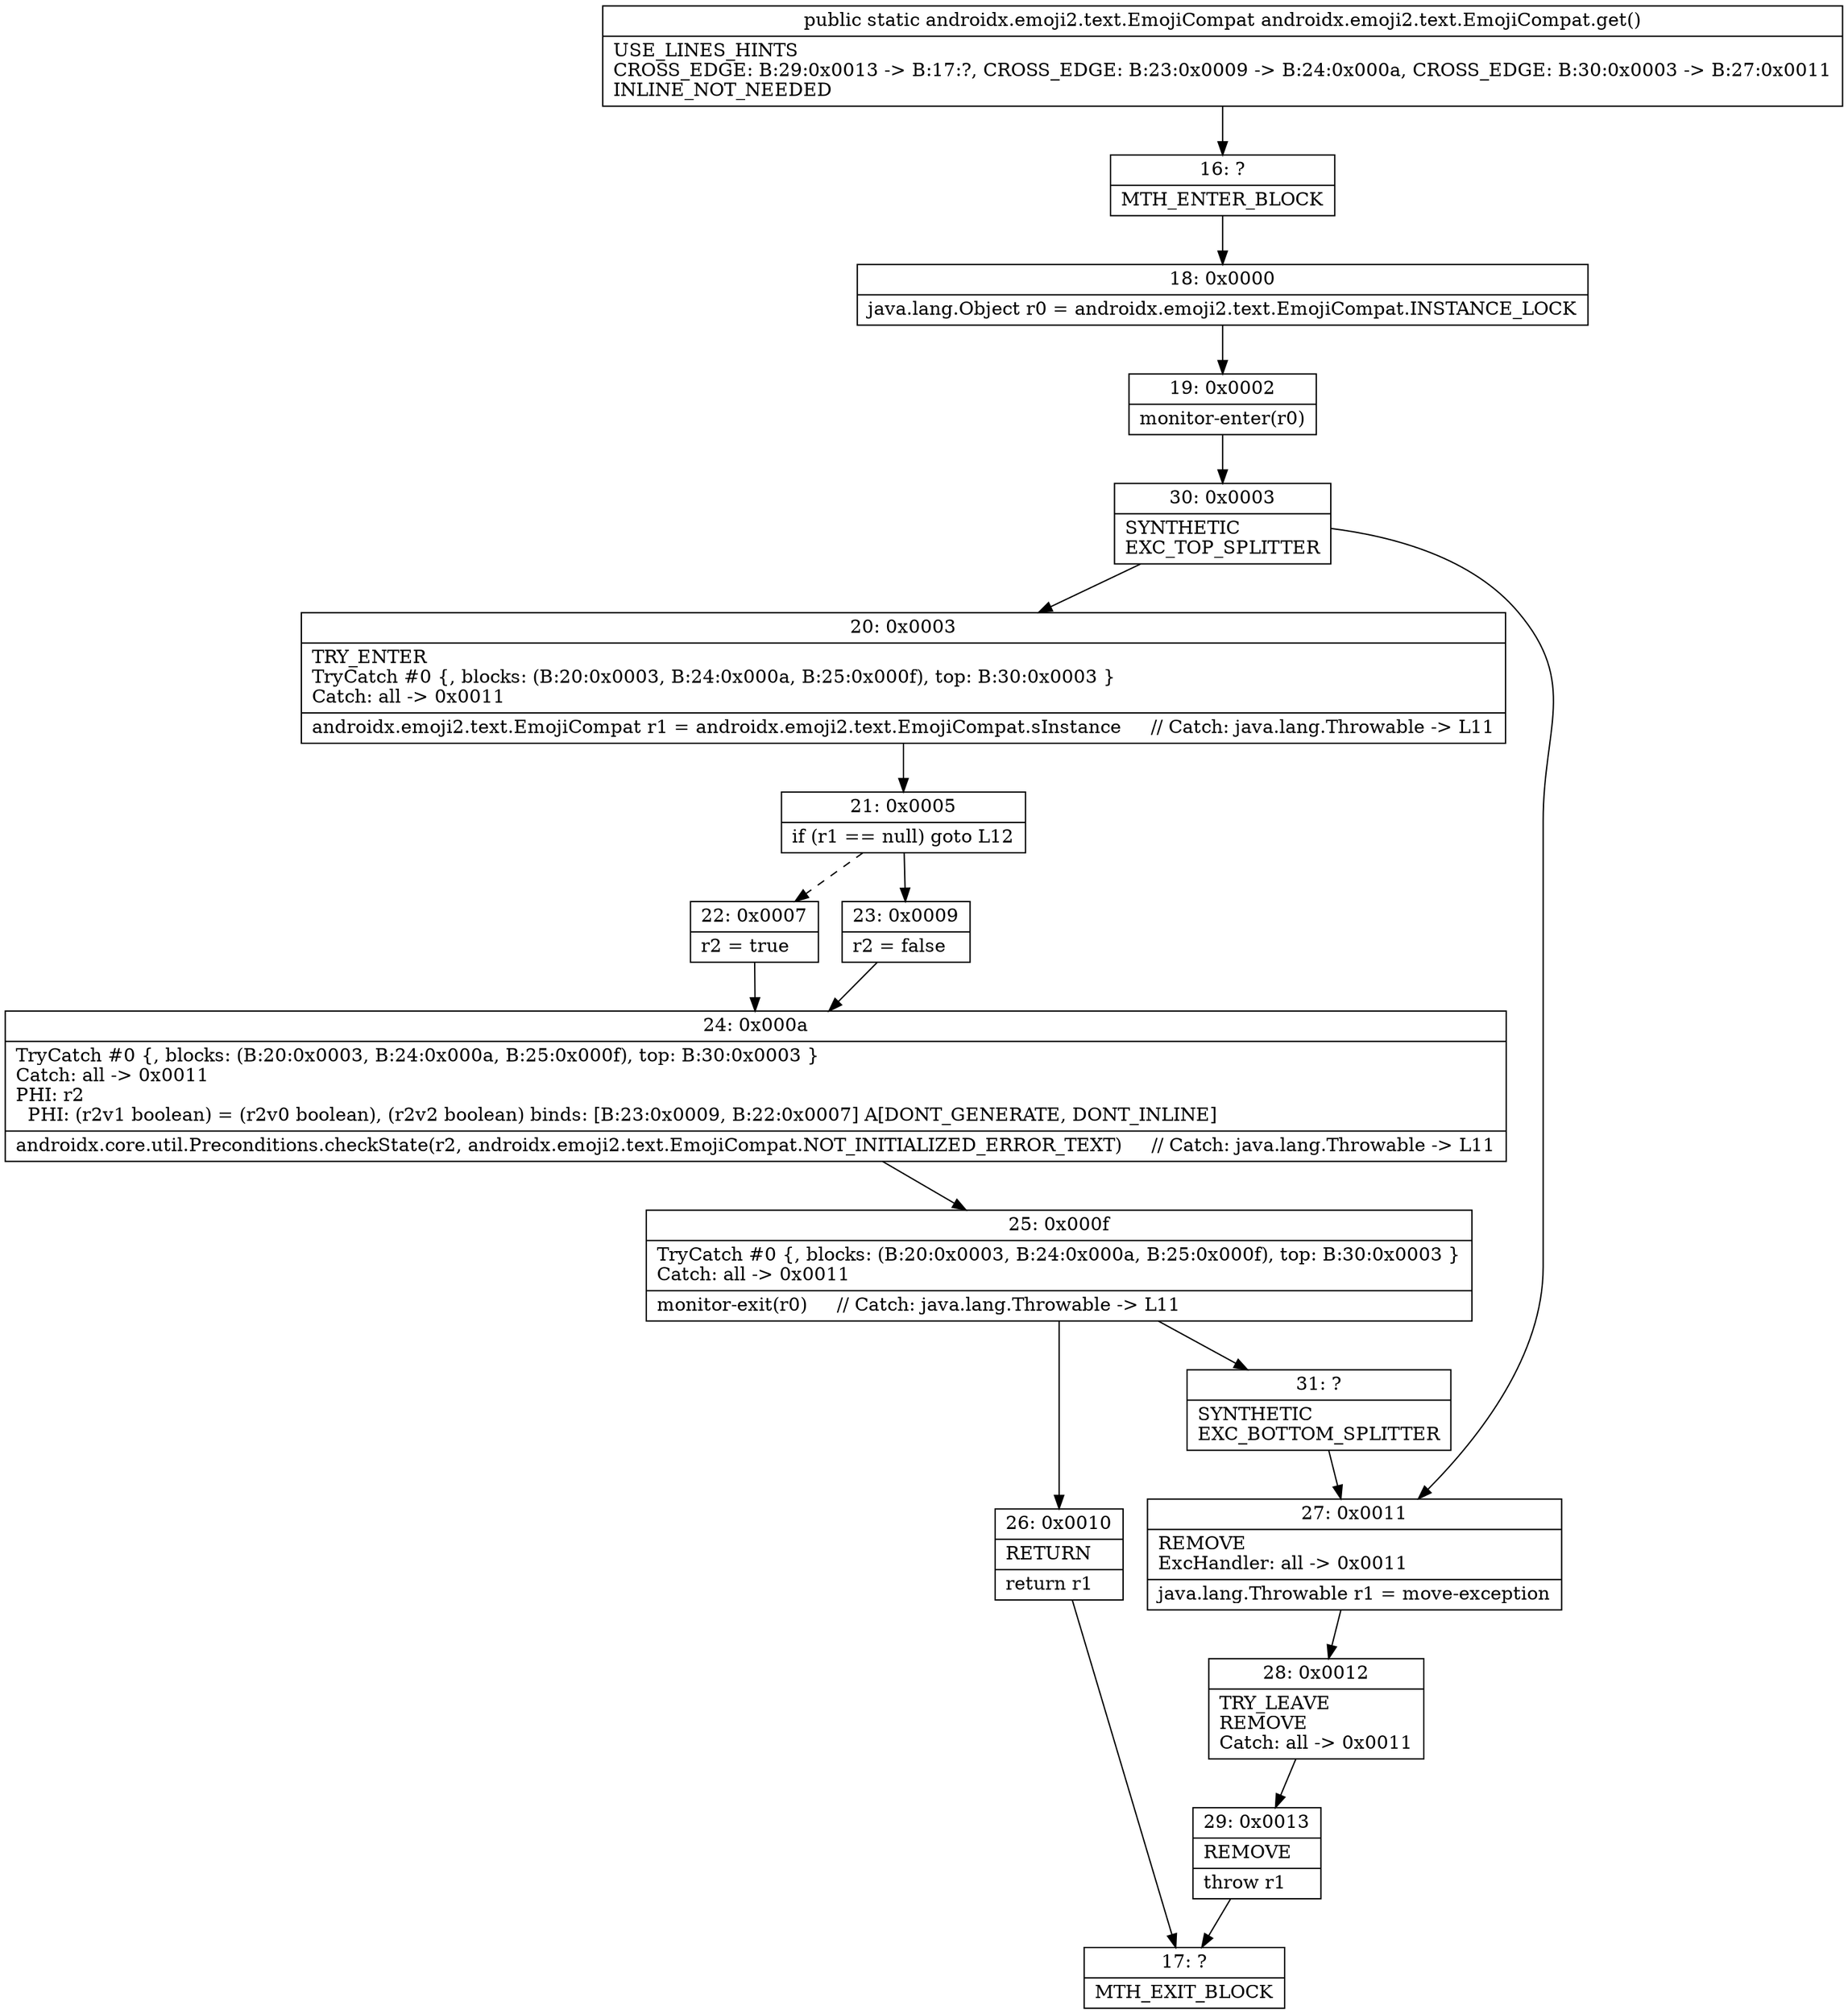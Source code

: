digraph "CFG forandroidx.emoji2.text.EmojiCompat.get()Landroidx\/emoji2\/text\/EmojiCompat;" {
Node_16 [shape=record,label="{16\:\ ?|MTH_ENTER_BLOCK\l}"];
Node_18 [shape=record,label="{18\:\ 0x0000|java.lang.Object r0 = androidx.emoji2.text.EmojiCompat.INSTANCE_LOCK\l}"];
Node_19 [shape=record,label="{19\:\ 0x0002|monitor\-enter(r0)\l}"];
Node_30 [shape=record,label="{30\:\ 0x0003|SYNTHETIC\lEXC_TOP_SPLITTER\l}"];
Node_20 [shape=record,label="{20\:\ 0x0003|TRY_ENTER\lTryCatch #0 \{, blocks: (B:20:0x0003, B:24:0x000a, B:25:0x000f), top: B:30:0x0003 \}\lCatch: all \-\> 0x0011\l|androidx.emoji2.text.EmojiCompat r1 = androidx.emoji2.text.EmojiCompat.sInstance     \/\/ Catch: java.lang.Throwable \-\> L11\l}"];
Node_21 [shape=record,label="{21\:\ 0x0005|if (r1 == null) goto L12\l}"];
Node_22 [shape=record,label="{22\:\ 0x0007|r2 = true\l}"];
Node_24 [shape=record,label="{24\:\ 0x000a|TryCatch #0 \{, blocks: (B:20:0x0003, B:24:0x000a, B:25:0x000f), top: B:30:0x0003 \}\lCatch: all \-\> 0x0011\lPHI: r2 \l  PHI: (r2v1 boolean) = (r2v0 boolean), (r2v2 boolean) binds: [B:23:0x0009, B:22:0x0007] A[DONT_GENERATE, DONT_INLINE]\l|androidx.core.util.Preconditions.checkState(r2, androidx.emoji2.text.EmojiCompat.NOT_INITIALIZED_ERROR_TEXT)     \/\/ Catch: java.lang.Throwable \-\> L11\l}"];
Node_25 [shape=record,label="{25\:\ 0x000f|TryCatch #0 \{, blocks: (B:20:0x0003, B:24:0x000a, B:25:0x000f), top: B:30:0x0003 \}\lCatch: all \-\> 0x0011\l|monitor\-exit(r0)     \/\/ Catch: java.lang.Throwable \-\> L11\l}"];
Node_26 [shape=record,label="{26\:\ 0x0010|RETURN\l|return r1\l}"];
Node_17 [shape=record,label="{17\:\ ?|MTH_EXIT_BLOCK\l}"];
Node_31 [shape=record,label="{31\:\ ?|SYNTHETIC\lEXC_BOTTOM_SPLITTER\l}"];
Node_23 [shape=record,label="{23\:\ 0x0009|r2 = false\l}"];
Node_27 [shape=record,label="{27\:\ 0x0011|REMOVE\lExcHandler: all \-\> 0x0011\l|java.lang.Throwable r1 = move\-exception\l}"];
Node_28 [shape=record,label="{28\:\ 0x0012|TRY_LEAVE\lREMOVE\lCatch: all \-\> 0x0011\l}"];
Node_29 [shape=record,label="{29\:\ 0x0013|REMOVE\l|throw r1\l}"];
MethodNode[shape=record,label="{public static androidx.emoji2.text.EmojiCompat androidx.emoji2.text.EmojiCompat.get()  | USE_LINES_HINTS\lCROSS_EDGE: B:29:0x0013 \-\> B:17:?, CROSS_EDGE: B:23:0x0009 \-\> B:24:0x000a, CROSS_EDGE: B:30:0x0003 \-\> B:27:0x0011\lINLINE_NOT_NEEDED\l}"];
MethodNode -> Node_16;Node_16 -> Node_18;
Node_18 -> Node_19;
Node_19 -> Node_30;
Node_30 -> Node_20;
Node_30 -> Node_27;
Node_20 -> Node_21;
Node_21 -> Node_22[style=dashed];
Node_21 -> Node_23;
Node_22 -> Node_24;
Node_24 -> Node_25;
Node_25 -> Node_26;
Node_25 -> Node_31;
Node_26 -> Node_17;
Node_31 -> Node_27;
Node_23 -> Node_24;
Node_27 -> Node_28;
Node_28 -> Node_29;
Node_29 -> Node_17;
}

